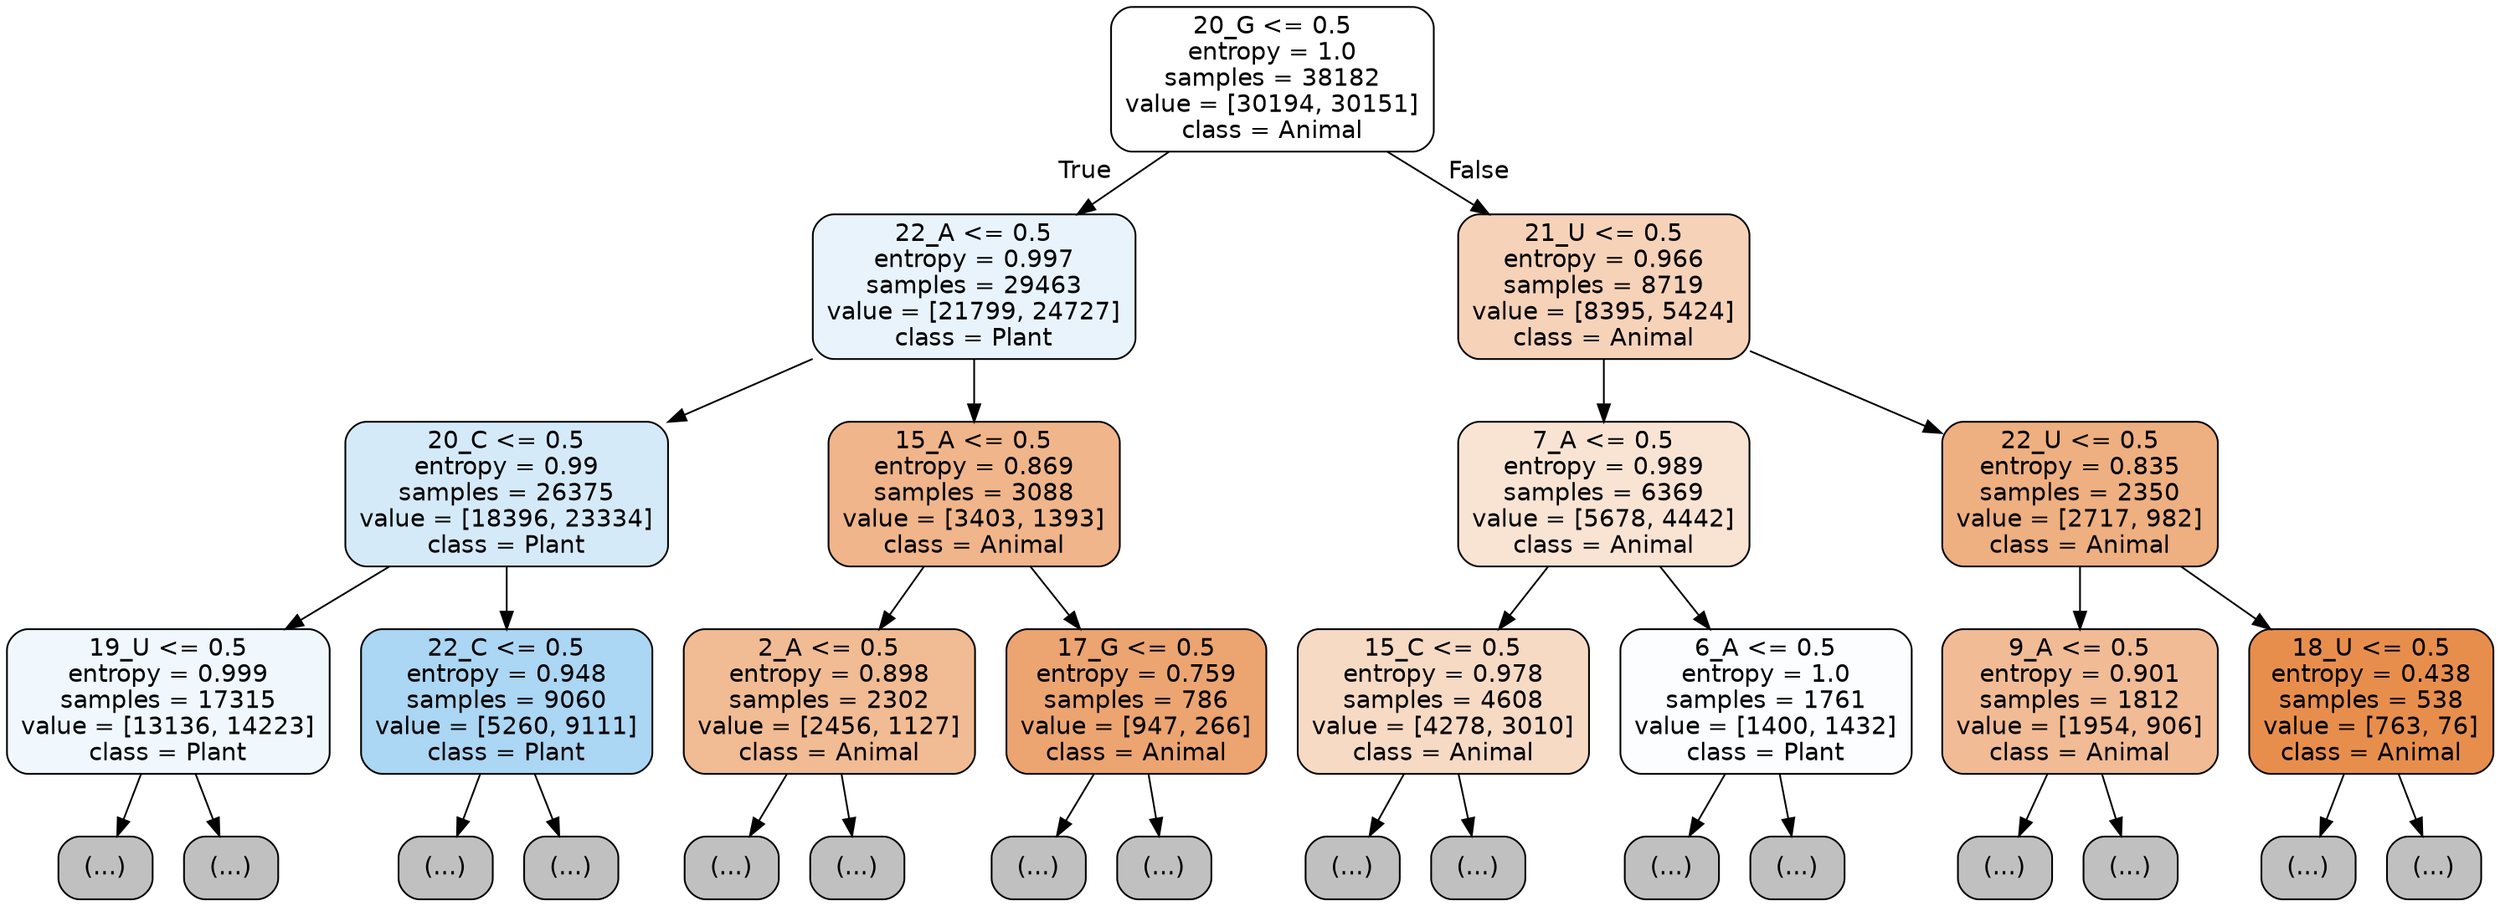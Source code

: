digraph Tree {
node [shape=box, style="filled, rounded", color="black", fontname="helvetica"] ;
edge [fontname="helvetica"] ;
0 [label="20_G <= 0.5\nentropy = 1.0\nsamples = 38182\nvalue = [30194, 30151]\nclass = Animal", fillcolor="#ffffff"] ;
1 [label="22_A <= 0.5\nentropy = 0.997\nsamples = 29463\nvalue = [21799, 24727]\nclass = Plant", fillcolor="#e8f3fc"] ;
0 -> 1 [labeldistance=2.5, labelangle=45, headlabel="True"] ;
2 [label="20_C <= 0.5\nentropy = 0.99\nsamples = 26375\nvalue = [18396, 23334]\nclass = Plant", fillcolor="#d5eaf9"] ;
1 -> 2 ;
3 [label="19_U <= 0.5\nentropy = 0.999\nsamples = 17315\nvalue = [13136, 14223]\nclass = Plant", fillcolor="#f0f8fd"] ;
2 -> 3 ;
4 [label="(...)", fillcolor="#C0C0C0"] ;
3 -> 4 ;
6067 [label="(...)", fillcolor="#C0C0C0"] ;
3 -> 6067 ;
7754 [label="22_C <= 0.5\nentropy = 0.948\nsamples = 9060\nvalue = [5260, 9111]\nclass = Plant", fillcolor="#abd6f4"] ;
2 -> 7754 ;
7755 [label="(...)", fillcolor="#C0C0C0"] ;
7754 -> 7755 ;
11000 [label="(...)", fillcolor="#C0C0C0"] ;
7754 -> 11000 ;
11371 [label="15_A <= 0.5\nentropy = 0.869\nsamples = 3088\nvalue = [3403, 1393]\nclass = Animal", fillcolor="#f0b58a"] ;
1 -> 11371 ;
11372 [label="2_A <= 0.5\nentropy = 0.898\nsamples = 2302\nvalue = [2456, 1127]\nclass = Animal", fillcolor="#f1bb94"] ;
11371 -> 11372 ;
11373 [label="(...)", fillcolor="#C0C0C0"] ;
11372 -> 11373 ;
12170 [label="(...)", fillcolor="#C0C0C0"] ;
11372 -> 12170 ;
12433 [label="17_G <= 0.5\nentropy = 0.759\nsamples = 786\nvalue = [947, 266]\nclass = Animal", fillcolor="#eca471"] ;
11371 -> 12433 ;
12434 [label="(...)", fillcolor="#C0C0C0"] ;
12433 -> 12434 ;
12703 [label="(...)", fillcolor="#C0C0C0"] ;
12433 -> 12703 ;
12818 [label="21_U <= 0.5\nentropy = 0.966\nsamples = 8719\nvalue = [8395, 5424]\nclass = Animal", fillcolor="#f6d2b9"] ;
0 -> 12818 [labeldistance=2.5, labelangle=-45, headlabel="False"] ;
12819 [label="7_A <= 0.5\nentropy = 0.989\nsamples = 6369\nvalue = [5678, 4442]\nclass = Animal", fillcolor="#f9e4d4"] ;
12818 -> 12819 ;
12820 [label="15_C <= 0.5\nentropy = 0.978\nsamples = 4608\nvalue = [4278, 3010]\nclass = Animal", fillcolor="#f7dac4"] ;
12819 -> 12820 ;
12821 [label="(...)", fillcolor="#C0C0C0"] ;
12820 -> 12821 ;
14742 [label="(...)", fillcolor="#C0C0C0"] ;
12820 -> 14742 ;
15319 [label="6_A <= 0.5\nentropy = 1.0\nsamples = 1761\nvalue = [1400, 1432]\nclass = Plant", fillcolor="#fbfdfe"] ;
12819 -> 15319 ;
15320 [label="(...)", fillcolor="#C0C0C0"] ;
15319 -> 15320 ;
16009 [label="(...)", fillcolor="#C0C0C0"] ;
15319 -> 16009 ;
16170 [label="22_U <= 0.5\nentropy = 0.835\nsamples = 2350\nvalue = [2717, 982]\nclass = Animal", fillcolor="#eeaf81"] ;
12818 -> 16170 ;
16171 [label="9_A <= 0.5\nentropy = 0.901\nsamples = 1812\nvalue = [1954, 906]\nclass = Animal", fillcolor="#f1bb95"] ;
16170 -> 16171 ;
16172 [label="(...)", fillcolor="#C0C0C0"] ;
16171 -> 16172 ;
16731 [label="(...)", fillcolor="#C0C0C0"] ;
16171 -> 16731 ;
16910 [label="18_U <= 0.5\nentropy = 0.438\nsamples = 538\nvalue = [763, 76]\nclass = Animal", fillcolor="#e88e4d"] ;
16170 -> 16910 ;
16911 [label="(...)", fillcolor="#C0C0C0"] ;
16910 -> 16911 ;
17010 [label="(...)", fillcolor="#C0C0C0"] ;
16910 -> 17010 ;
}